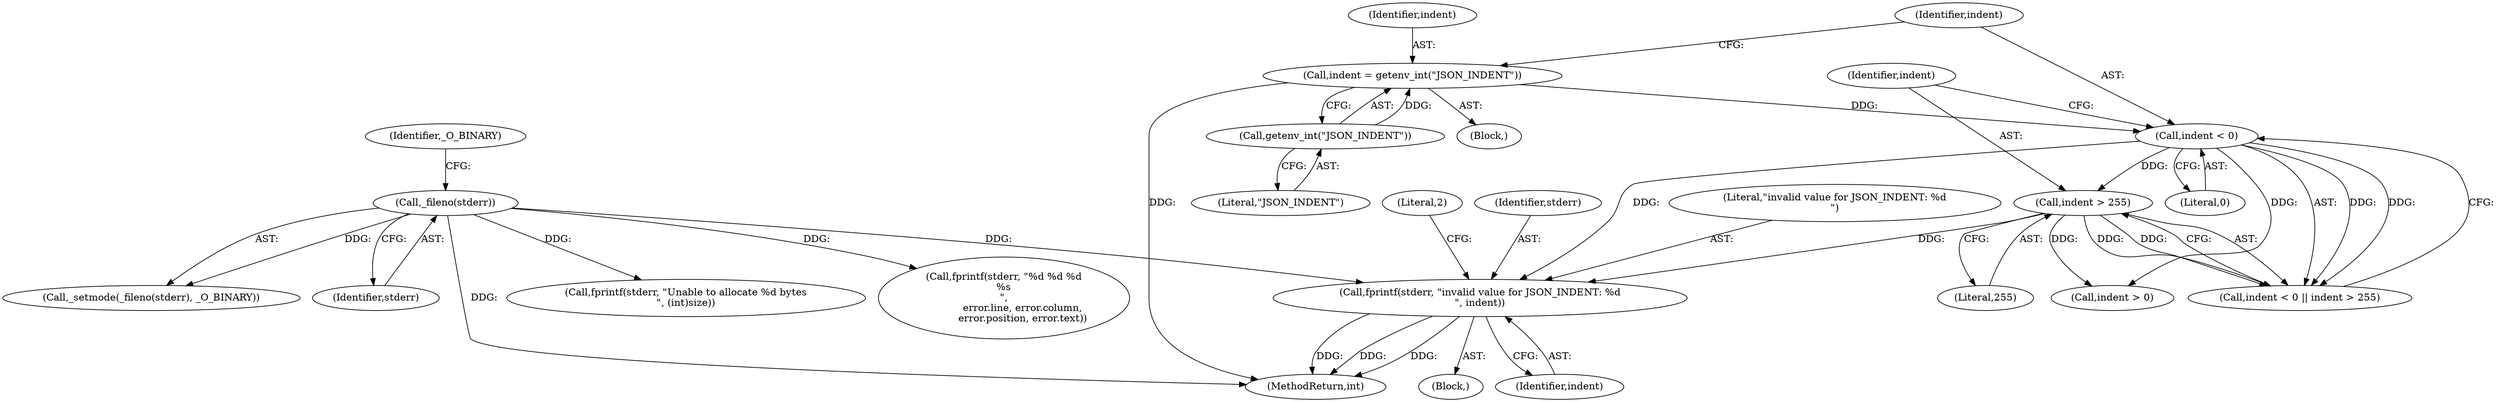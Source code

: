 digraph "0_jansson_8f80c2d83808150724d31793e6ade92749b1faa4_11@API" {
"1000132" [label="(Call,fprintf(stderr, \"invalid value for JSON_INDENT: %d\n\", indent))"];
"1000116" [label="(Call,_fileno(stderr))"];
"1000125" [label="(Call,indent < 0)"];
"1000119" [label="(Call,indent = getenv_int(\"JSON_INDENT\"))"];
"1000121" [label="(Call,getenv_int(\"JSON_INDENT\"))"];
"1000128" [label="(Call,indent > 255)"];
"1000120" [label="(Identifier,indent)"];
"1000137" [label="(Literal,2)"];
"1000124" [label="(Call,indent < 0 || indent > 255)"];
"1000121" [label="(Call,getenv_int(\"JSON_INDENT\"))"];
"1000211" [label="(Call,fprintf(stderr, \"Unable to allocate %d bytes\n\", (int)size))"];
"1000126" [label="(Identifier,indent)"];
"1000129" [label="(Identifier,indent)"];
"1000295" [label="(MethodReturn,int)"];
"1000122" [label="(Literal,\"JSON_INDENT\")"];
"1000127" [label="(Literal,0)"];
"1000118" [label="(Identifier,_O_BINARY)"];
"1000119" [label="(Call,indent = getenv_int(\"JSON_INDENT\"))"];
"1000139" [label="(Call,indent > 0)"];
"1000125" [label="(Call,indent < 0)"];
"1000270" [label="(Call,fprintf(stderr, \"%d %d %d\n%s\n\",\n            error.line, error.column,\n            error.position, error.text))"];
"1000115" [label="(Call,_setmode(_fileno(stderr), _O_BINARY))"];
"1000131" [label="(Block,)"];
"1000132" [label="(Call,fprintf(stderr, \"invalid value for JSON_INDENT: %d\n\", indent))"];
"1000128" [label="(Call,indent > 255)"];
"1000116" [label="(Call,_fileno(stderr))"];
"1000133" [label="(Identifier,stderr)"];
"1000134" [label="(Literal,\"invalid value for JSON_INDENT: %d\n\")"];
"1000103" [label="(Block,)"];
"1000135" [label="(Identifier,indent)"];
"1000117" [label="(Identifier,stderr)"];
"1000130" [label="(Literal,255)"];
"1000132" -> "1000131"  [label="AST: "];
"1000132" -> "1000135"  [label="CFG: "];
"1000133" -> "1000132"  [label="AST: "];
"1000134" -> "1000132"  [label="AST: "];
"1000135" -> "1000132"  [label="AST: "];
"1000137" -> "1000132"  [label="CFG: "];
"1000132" -> "1000295"  [label="DDG: "];
"1000132" -> "1000295"  [label="DDG: "];
"1000132" -> "1000295"  [label="DDG: "];
"1000116" -> "1000132"  [label="DDG: "];
"1000125" -> "1000132"  [label="DDG: "];
"1000128" -> "1000132"  [label="DDG: "];
"1000116" -> "1000115"  [label="AST: "];
"1000116" -> "1000117"  [label="CFG: "];
"1000117" -> "1000116"  [label="AST: "];
"1000118" -> "1000116"  [label="CFG: "];
"1000116" -> "1000295"  [label="DDG: "];
"1000116" -> "1000115"  [label="DDG: "];
"1000116" -> "1000211"  [label="DDG: "];
"1000116" -> "1000270"  [label="DDG: "];
"1000125" -> "1000124"  [label="AST: "];
"1000125" -> "1000127"  [label="CFG: "];
"1000126" -> "1000125"  [label="AST: "];
"1000127" -> "1000125"  [label="AST: "];
"1000129" -> "1000125"  [label="CFG: "];
"1000124" -> "1000125"  [label="CFG: "];
"1000125" -> "1000124"  [label="DDG: "];
"1000125" -> "1000124"  [label="DDG: "];
"1000119" -> "1000125"  [label="DDG: "];
"1000125" -> "1000128"  [label="DDG: "];
"1000125" -> "1000139"  [label="DDG: "];
"1000119" -> "1000103"  [label="AST: "];
"1000119" -> "1000121"  [label="CFG: "];
"1000120" -> "1000119"  [label="AST: "];
"1000121" -> "1000119"  [label="AST: "];
"1000126" -> "1000119"  [label="CFG: "];
"1000119" -> "1000295"  [label="DDG: "];
"1000121" -> "1000119"  [label="DDG: "];
"1000121" -> "1000122"  [label="CFG: "];
"1000122" -> "1000121"  [label="AST: "];
"1000128" -> "1000124"  [label="AST: "];
"1000128" -> "1000130"  [label="CFG: "];
"1000129" -> "1000128"  [label="AST: "];
"1000130" -> "1000128"  [label="AST: "];
"1000124" -> "1000128"  [label="CFG: "];
"1000128" -> "1000124"  [label="DDG: "];
"1000128" -> "1000124"  [label="DDG: "];
"1000128" -> "1000139"  [label="DDG: "];
}
